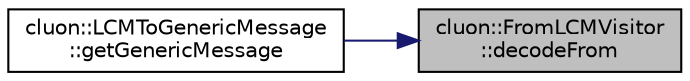 digraph "cluon::FromLCMVisitor::decodeFrom"
{
 // LATEX_PDF_SIZE
  edge [fontname="Helvetica",fontsize="10",labelfontname="Helvetica",labelfontsize="10"];
  node [fontname="Helvetica",fontsize="10",shape=record];
  rankdir="RL";
  Node1 [label="cluon::FromLCMVisitor\l::decodeFrom",height=0.2,width=0.4,color="black", fillcolor="grey75", style="filled", fontcolor="black",tooltip=" "];
  Node1 -> Node2 [dir="back",color="midnightblue",fontsize="10",style="solid",fontname="Helvetica"];
  Node2 [label="cluon::LCMToGenericMessage\l::getGenericMessage",height=0.2,width=0.4,color="black", fillcolor="white", style="filled",URL="$classcluon_1_1LCMToGenericMessage.html#a026150a18a731e43a9c364f2da49d21a",tooltip=" "];
}
